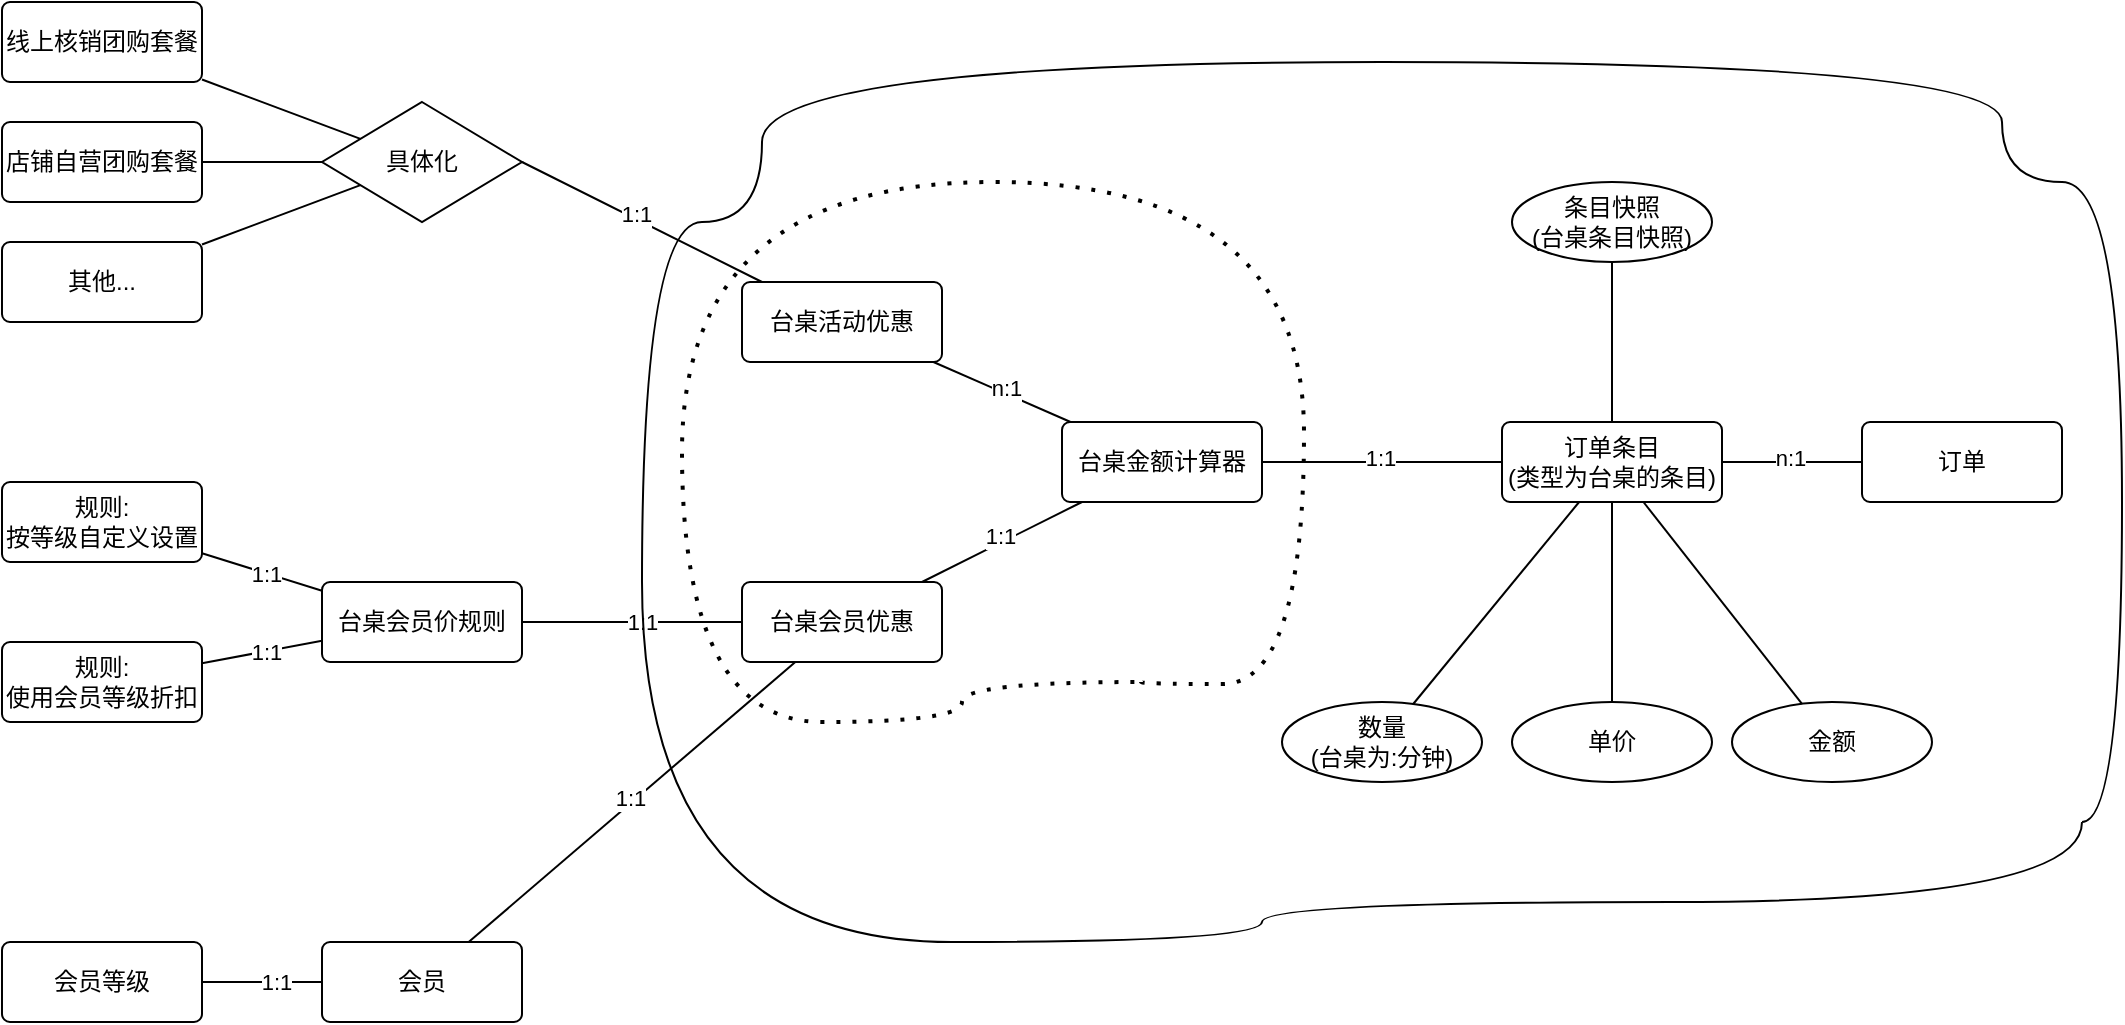 <mxfile version="26.1.0">
  <diagram id="R2lEEEUBdFMjLlhIrx00" name="Page-1">
    <mxGraphModel dx="2044" dy="1705" grid="1" gridSize="10" guides="1" tooltips="1" connect="1" arrows="1" fold="1" page="1" pageScale="1" pageWidth="850" pageHeight="1100" math="0" shadow="0" extFonts="Permanent Marker^https://fonts.googleapis.com/css?family=Permanent+Marker">
      <root>
        <mxCell id="0" />
        <mxCell id="1" parent="0" />
        <mxCell id="mqM81yEBkV2VAR4ggXiq-1" value="订单条目&lt;div&gt;(类型为台桌的条目)&lt;/div&gt;" style="rounded=1;arcSize=10;whiteSpace=wrap;html=1;align=center;" parent="1" vertex="1">
          <mxGeometry x="260" y="160" width="110" height="40" as="geometry" />
        </mxCell>
        <mxCell id="mqM81yEBkV2VAR4ggXiq-8" value="订单" style="rounded=1;arcSize=10;whiteSpace=wrap;html=1;align=center;" parent="1" vertex="1">
          <mxGeometry x="440" y="160" width="100" height="40" as="geometry" />
        </mxCell>
        <mxCell id="mqM81yEBkV2VAR4ggXiq-9" value="台桌金额计算器" style="rounded=1;arcSize=10;whiteSpace=wrap;html=1;align=center;" parent="1" vertex="1">
          <mxGeometry x="40" y="160" width="100" height="40" as="geometry" />
        </mxCell>
        <mxCell id="mqM81yEBkV2VAR4ggXiq-17" value="" style="endArrow=none;html=1;rounded=0;" parent="1" source="mqM81yEBkV2VAR4ggXiq-1" target="mqM81yEBkV2VAR4ggXiq-8" edge="1">
          <mxGeometry relative="1" as="geometry">
            <mxPoint x="340" y="220" as="sourcePoint" />
            <mxPoint x="500" y="220" as="targetPoint" />
          </mxGeometry>
        </mxCell>
        <mxCell id="mqM81yEBkV2VAR4ggXiq-18" value="n:1" style="edgeLabel;html=1;align=center;verticalAlign=middle;resizable=0;points=[];" parent="mqM81yEBkV2VAR4ggXiq-17" vertex="1" connectable="0">
          <mxGeometry x="-0.05" y="3" relative="1" as="geometry">
            <mxPoint y="1" as="offset" />
          </mxGeometry>
        </mxCell>
        <mxCell id="mqM81yEBkV2VAR4ggXiq-19" value="台桌活动优惠" style="rounded=1;arcSize=10;whiteSpace=wrap;html=1;align=center;" parent="1" vertex="1">
          <mxGeometry x="-120" y="90" width="100" height="40" as="geometry" />
        </mxCell>
        <mxCell id="mqM81yEBkV2VAR4ggXiq-20" value="" style="endArrow=none;html=1;rounded=0;" parent="1" source="mqM81yEBkV2VAR4ggXiq-19" target="mqM81yEBkV2VAR4ggXiq-9" edge="1">
          <mxGeometry relative="1" as="geometry">
            <mxPoint x="110" y="240" as="sourcePoint" />
            <mxPoint x="150" y="190" as="targetPoint" />
          </mxGeometry>
        </mxCell>
        <mxCell id="mqM81yEBkV2VAR4ggXiq-21" value="n:1" style="edgeLabel;html=1;align=center;verticalAlign=middle;resizable=0;points=[];" parent="mqM81yEBkV2VAR4ggXiq-20" vertex="1" connectable="0">
          <mxGeometry x="0.004" y="3" relative="1" as="geometry">
            <mxPoint as="offset" />
          </mxGeometry>
        </mxCell>
        <mxCell id="mqM81yEBkV2VAR4ggXiq-22" value="" style="endArrow=none;html=1;rounded=0;" parent="1" source="mqM81yEBkV2VAR4ggXiq-9" target="mqM81yEBkV2VAR4ggXiq-1" edge="1">
          <mxGeometry relative="1" as="geometry">
            <mxPoint x="20" y="300" as="sourcePoint" />
            <mxPoint x="180" y="300" as="targetPoint" />
          </mxGeometry>
        </mxCell>
        <mxCell id="mqM81yEBkV2VAR4ggXiq-23" value="1:1" style="edgeLabel;html=1;align=center;verticalAlign=middle;resizable=0;points=[];" parent="mqM81yEBkV2VAR4ggXiq-22" vertex="1" connectable="0">
          <mxGeometry x="-0.025" y="3" relative="1" as="geometry">
            <mxPoint y="1" as="offset" />
          </mxGeometry>
        </mxCell>
        <mxCell id="mqM81yEBkV2VAR4ggXiq-24" value="台桌会员优惠" style="rounded=1;arcSize=10;whiteSpace=wrap;html=1;align=center;" parent="1" vertex="1">
          <mxGeometry x="-120" y="240" width="100" height="40" as="geometry" />
        </mxCell>
        <mxCell id="mqM81yEBkV2VAR4ggXiq-25" value="" style="endArrow=none;html=1;rounded=0;" parent="1" source="mqM81yEBkV2VAR4ggXiq-24" target="mqM81yEBkV2VAR4ggXiq-9" edge="1">
          <mxGeometry relative="1" as="geometry">
            <mxPoint y="145" as="sourcePoint" />
            <mxPoint x="100" y="175" as="targetPoint" />
          </mxGeometry>
        </mxCell>
        <mxCell id="mqM81yEBkV2VAR4ggXiq-26" value="1:1" style="edgeLabel;html=1;align=center;verticalAlign=middle;resizable=0;points=[];" parent="mqM81yEBkV2VAR4ggXiq-25" vertex="1" connectable="0">
          <mxGeometry x="0.004" y="3" relative="1" as="geometry">
            <mxPoint as="offset" />
          </mxGeometry>
        </mxCell>
        <mxCell id="mqM81yEBkV2VAR4ggXiq-28" value="条目快照&lt;div&gt;(&lt;span style=&quot;background-color: transparent; color: light-dark(rgb(0, 0, 0), rgb(255, 255, 255));&quot;&gt;台桌条目快照&lt;/span&gt;&lt;span style=&quot;background-color: transparent; color: light-dark(rgb(0, 0, 0), rgb(255, 255, 255));&quot;&gt;)&lt;/span&gt;&lt;/div&gt;" style="ellipse;whiteSpace=wrap;html=1;align=center;" parent="1" vertex="1">
          <mxGeometry x="265" y="40" width="100" height="40" as="geometry" />
        </mxCell>
        <mxCell id="mqM81yEBkV2VAR4ggXiq-29" value="" style="endArrow=none;html=1;rounded=0;" parent="1" source="mqM81yEBkV2VAR4ggXiq-1" target="mqM81yEBkV2VAR4ggXiq-28" edge="1">
          <mxGeometry relative="1" as="geometry">
            <mxPoint x="-40" y="320" as="sourcePoint" />
            <mxPoint x="120" y="320" as="targetPoint" />
          </mxGeometry>
        </mxCell>
        <mxCell id="mqM81yEBkV2VAR4ggXiq-30" value="数量&lt;div&gt;(台桌为:分钟)&lt;/div&gt;" style="ellipse;whiteSpace=wrap;html=1;align=center;" parent="1" vertex="1">
          <mxGeometry x="150" y="300" width="100" height="40" as="geometry" />
        </mxCell>
        <mxCell id="mqM81yEBkV2VAR4ggXiq-31" value="金额" style="ellipse;whiteSpace=wrap;html=1;align=center;" parent="1" vertex="1">
          <mxGeometry x="375" y="300" width="100" height="40" as="geometry" />
        </mxCell>
        <mxCell id="mqM81yEBkV2VAR4ggXiq-32" value="" style="endArrow=none;html=1;rounded=0;" parent="1" source="mqM81yEBkV2VAR4ggXiq-1" target="mqM81yEBkV2VAR4ggXiq-31" edge="1">
          <mxGeometry relative="1" as="geometry">
            <mxPoint x="343" y="210" as="sourcePoint" />
            <mxPoint x="433" y="311" as="targetPoint" />
          </mxGeometry>
        </mxCell>
        <mxCell id="mqM81yEBkV2VAR4ggXiq-33" value="" style="endArrow=none;html=1;rounded=0;" parent="1" source="mqM81yEBkV2VAR4ggXiq-1" target="mqM81yEBkV2VAR4ggXiq-30" edge="1">
          <mxGeometry relative="1" as="geometry">
            <mxPoint x="353" y="220" as="sourcePoint" />
            <mxPoint x="443" y="321" as="targetPoint" />
          </mxGeometry>
        </mxCell>
        <mxCell id="mqM81yEBkV2VAR4ggXiq-34" value="单价" style="ellipse;whiteSpace=wrap;html=1;align=center;" parent="1" vertex="1">
          <mxGeometry x="265" y="300" width="100" height="40" as="geometry" />
        </mxCell>
        <mxCell id="mqM81yEBkV2VAR4ggXiq-35" value="" style="endArrow=none;html=1;rounded=0;" parent="1" source="mqM81yEBkV2VAR4ggXiq-34" target="mqM81yEBkV2VAR4ggXiq-1" edge="1">
          <mxGeometry relative="1" as="geometry">
            <mxPoint x="324" y="210" as="sourcePoint" />
            <mxPoint x="380" y="120" as="targetPoint" />
          </mxGeometry>
        </mxCell>
        <mxCell id="mqM81yEBkV2VAR4ggXiq-39" value="线上核销团购套餐" style="rounded=1;arcSize=10;whiteSpace=wrap;html=1;align=center;" parent="1" vertex="1">
          <mxGeometry x="-490" y="-50" width="100" height="40" as="geometry" />
        </mxCell>
        <mxCell id="mqM81yEBkV2VAR4ggXiq-40" value="店铺自营团购套餐" style="rounded=1;arcSize=10;whiteSpace=wrap;html=1;align=center;" parent="1" vertex="1">
          <mxGeometry x="-490" y="10" width="100" height="40" as="geometry" />
        </mxCell>
        <mxCell id="mqM81yEBkV2VAR4ggXiq-41" value="会员" style="rounded=1;arcSize=10;whiteSpace=wrap;html=1;align=center;" parent="1" vertex="1">
          <mxGeometry x="-330" y="420" width="100" height="40" as="geometry" />
        </mxCell>
        <mxCell id="mqM81yEBkV2VAR4ggXiq-43" value="台桌会员价规则" style="rounded=1;arcSize=10;whiteSpace=wrap;html=1;align=center;" parent="1" vertex="1">
          <mxGeometry x="-330" y="240" width="100" height="40" as="geometry" />
        </mxCell>
        <mxCell id="mqM81yEBkV2VAR4ggXiq-44" value="" style="endArrow=none;html=1;rounded=0;exitX=1;exitY=0.5;exitDx=0;exitDy=0;" parent="1" source="mqM81yEBkV2VAR4ggXiq-61" target="mqM81yEBkV2VAR4ggXiq-19" edge="1">
          <mxGeometry relative="1" as="geometry">
            <mxPoint x="-40" y="220" as="sourcePoint" />
            <mxPoint x="120" y="220" as="targetPoint" />
          </mxGeometry>
        </mxCell>
        <mxCell id="mqM81yEBkV2VAR4ggXiq-65" value="1:1" style="edgeLabel;html=1;align=center;verticalAlign=middle;resizable=0;points=[];" parent="mqM81yEBkV2VAR4ggXiq-44" vertex="1" connectable="0">
          <mxGeometry x="-0.069" y="3" relative="1" as="geometry">
            <mxPoint as="offset" />
          </mxGeometry>
        </mxCell>
        <mxCell id="mqM81yEBkV2VAR4ggXiq-45" value="" style="endArrow=none;html=1;rounded=0;" parent="1" source="mqM81yEBkV2VAR4ggXiq-40" target="mqM81yEBkV2VAR4ggXiq-61" edge="1">
          <mxGeometry relative="1" as="geometry">
            <mxPoint x="-180" y="77" as="sourcePoint" />
            <mxPoint x="-100" y="103" as="targetPoint" />
          </mxGeometry>
        </mxCell>
        <mxCell id="mqM81yEBkV2VAR4ggXiq-48" value="会员等级" style="rounded=1;arcSize=10;whiteSpace=wrap;html=1;align=center;" parent="1" vertex="1">
          <mxGeometry x="-490" y="420" width="100" height="40" as="geometry" />
        </mxCell>
        <mxCell id="mqM81yEBkV2VAR4ggXiq-49" value="" style="endArrow=none;html=1;rounded=0;" parent="1" source="mqM81yEBkV2VAR4ggXiq-43" target="mqM81yEBkV2VAR4ggXiq-24" edge="1">
          <mxGeometry relative="1" as="geometry">
            <mxPoint x="-171" y="70" as="sourcePoint" />
            <mxPoint x="-99" y="100" as="targetPoint" />
          </mxGeometry>
        </mxCell>
        <mxCell id="mqM81yEBkV2VAR4ggXiq-54" value="1:1" style="edgeLabel;html=1;align=center;verticalAlign=middle;resizable=0;points=[];" parent="mqM81yEBkV2VAR4ggXiq-49" vertex="1" connectable="0">
          <mxGeometry x="0.086" y="1" relative="1" as="geometry">
            <mxPoint y="1" as="offset" />
          </mxGeometry>
        </mxCell>
        <mxCell id="mqM81yEBkV2VAR4ggXiq-50" value="" style="endArrow=none;html=1;rounded=0;" parent="1" source="mqM81yEBkV2VAR4ggXiq-43" target="mqM81yEBkV2VAR4ggXiq-66" edge="1">
          <mxGeometry relative="1" as="geometry">
            <mxPoint x="-161" y="80" as="sourcePoint" />
            <mxPoint x="-268.889" y="265.556" as="targetPoint" />
          </mxGeometry>
        </mxCell>
        <mxCell id="mqM81yEBkV2VAR4ggXiq-51" value="1:1" style="edgeLabel;html=1;align=center;verticalAlign=middle;resizable=0;points=[];" parent="mqM81yEBkV2VAR4ggXiq-50" vertex="1" connectable="0">
          <mxGeometry x="-0.06" relative="1" as="geometry">
            <mxPoint as="offset" />
          </mxGeometry>
        </mxCell>
        <mxCell id="mqM81yEBkV2VAR4ggXiq-53" value="" style="endArrow=none;html=1;rounded=0;" parent="1" source="mqM81yEBkV2VAR4ggXiq-41" target="mqM81yEBkV2VAR4ggXiq-48" edge="1">
          <mxGeometry relative="1" as="geometry">
            <mxPoint x="-280" y="320" as="sourcePoint" />
            <mxPoint x="-10" y="320" as="targetPoint" />
          </mxGeometry>
        </mxCell>
        <mxCell id="mqM81yEBkV2VAR4ggXiq-67" value="1:1" style="edgeLabel;html=1;align=center;verticalAlign=middle;resizable=0;points=[];" parent="mqM81yEBkV2VAR4ggXiq-53" vertex="1" connectable="0">
          <mxGeometry x="-0.22" relative="1" as="geometry">
            <mxPoint as="offset" />
          </mxGeometry>
        </mxCell>
        <mxCell id="mqM81yEBkV2VAR4ggXiq-58" value="" style="endArrow=none;html=1;rounded=0;" parent="1" source="mqM81yEBkV2VAR4ggXiq-43" target="mqM81yEBkV2VAR4ggXiq-68" edge="1">
          <mxGeometry relative="1" as="geometry">
            <mxPoint x="-229" y="210" as="sourcePoint" />
            <mxPoint x="-166" y="268" as="targetPoint" />
          </mxGeometry>
        </mxCell>
        <mxCell id="mqM81yEBkV2VAR4ggXiq-59" value="1:1" style="edgeLabel;html=1;align=center;verticalAlign=middle;resizable=0;points=[];" parent="mqM81yEBkV2VAR4ggXiq-58" vertex="1" connectable="0">
          <mxGeometry x="-0.06" relative="1" as="geometry">
            <mxPoint as="offset" />
          </mxGeometry>
        </mxCell>
        <mxCell id="mqM81yEBkV2VAR4ggXiq-60" value="其他..." style="rounded=1;arcSize=10;whiteSpace=wrap;html=1;align=center;" parent="1" vertex="1">
          <mxGeometry x="-490" y="70" width="100" height="40" as="geometry" />
        </mxCell>
        <mxCell id="mqM81yEBkV2VAR4ggXiq-61" value="具体化" style="shape=rhombus;perimeter=rhombusPerimeter;whiteSpace=wrap;html=1;align=center;" parent="1" vertex="1">
          <mxGeometry x="-330" width="100" height="60" as="geometry" />
        </mxCell>
        <mxCell id="mqM81yEBkV2VAR4ggXiq-62" value="" style="endArrow=none;html=1;rounded=0;" parent="1" source="mqM81yEBkV2VAR4ggXiq-39" target="mqM81yEBkV2VAR4ggXiq-61" edge="1">
          <mxGeometry relative="1" as="geometry">
            <mxPoint x="-194" y="100" as="sourcePoint" />
            <mxPoint x="-114" y="38" as="targetPoint" />
          </mxGeometry>
        </mxCell>
        <mxCell id="mqM81yEBkV2VAR4ggXiq-63" value="" style="endArrow=none;html=1;rounded=0;" parent="1" source="mqM81yEBkV2VAR4ggXiq-60" target="mqM81yEBkV2VAR4ggXiq-61" edge="1">
          <mxGeometry relative="1" as="geometry">
            <mxPoint x="-184" y="110" as="sourcePoint" />
            <mxPoint x="-104" y="48" as="targetPoint" />
          </mxGeometry>
        </mxCell>
        <mxCell id="mqM81yEBkV2VAR4ggXiq-66" value="规则:&lt;br&gt;按等级自定义设置" style="rounded=1;arcSize=10;whiteSpace=wrap;html=1;align=center;" parent="1" vertex="1">
          <mxGeometry x="-490" y="190" width="100" height="40" as="geometry" />
        </mxCell>
        <mxCell id="mqM81yEBkV2VAR4ggXiq-68" value="&lt;div&gt;规则:&lt;/div&gt;使用会员等级折扣" style="rounded=1;arcSize=10;whiteSpace=wrap;html=1;align=center;" parent="1" vertex="1">
          <mxGeometry x="-490" y="270" width="100" height="40" as="geometry" />
        </mxCell>
        <mxCell id="mqM81yEBkV2VAR4ggXiq-71" value="" style="endArrow=none;html=1;rounded=0;" parent="1" source="mqM81yEBkV2VAR4ggXiq-41" target="mqM81yEBkV2VAR4ggXiq-24" edge="1">
          <mxGeometry relative="1" as="geometry">
            <mxPoint y="190" as="sourcePoint" />
            <mxPoint x="100" y="190" as="targetPoint" />
          </mxGeometry>
        </mxCell>
        <mxCell id="mqM81yEBkV2VAR4ggXiq-72" value="1:1" style="edgeLabel;html=1;align=center;verticalAlign=middle;resizable=0;points=[];" parent="mqM81yEBkV2VAR4ggXiq-71" vertex="1" connectable="0">
          <mxGeometry x="0.004" y="3" relative="1" as="geometry">
            <mxPoint as="offset" />
          </mxGeometry>
        </mxCell>
        <mxCell id="mqM81yEBkV2VAR4ggXiq-83" value="" style="endArrow=none;html=1;rounded=0;edgeStyle=orthogonalEdgeStyle;curved=1;" parent="1" edge="1">
          <mxGeometry width="50" height="50" relative="1" as="geometry">
            <mxPoint x="550" y="360" as="sourcePoint" />
            <mxPoint x="550" y="360" as="targetPoint" />
            <Array as="points">
              <mxPoint x="550" y="400" />
              <mxPoint x="140" y="400" />
              <mxPoint x="140" y="420" />
              <mxPoint x="-170" y="420" />
              <mxPoint x="-170" y="60" />
              <mxPoint x="-110" y="60" />
              <mxPoint x="-110" y="-20" />
              <mxPoint x="510" y="-20" />
              <mxPoint x="510" y="40" />
              <mxPoint x="570" y="40" />
              <mxPoint x="570" y="360" />
            </Array>
          </mxGeometry>
        </mxCell>
        <mxCell id="mqM81yEBkV2VAR4ggXiq-87" value="" style="endArrow=none;dashed=1;html=1;dashPattern=1 3;strokeWidth=2;rounded=0;edgeStyle=orthogonalEdgeStyle;curved=1;" parent="1" edge="1">
          <mxGeometry width="50" height="50" relative="1" as="geometry">
            <mxPoint x="79.5" y="290" as="sourcePoint" />
            <mxPoint x="80" y="290" as="targetPoint" />
            <Array as="points">
              <mxPoint x="80" y="291" />
              <mxPoint x="161" y="291" />
              <mxPoint x="161" y="40" />
              <mxPoint x="-150" y="40" />
              <mxPoint x="-150" y="310" />
              <mxPoint x="-10" y="310" />
              <mxPoint x="-10" y="290" />
            </Array>
          </mxGeometry>
        </mxCell>
      </root>
    </mxGraphModel>
  </diagram>
</mxfile>
